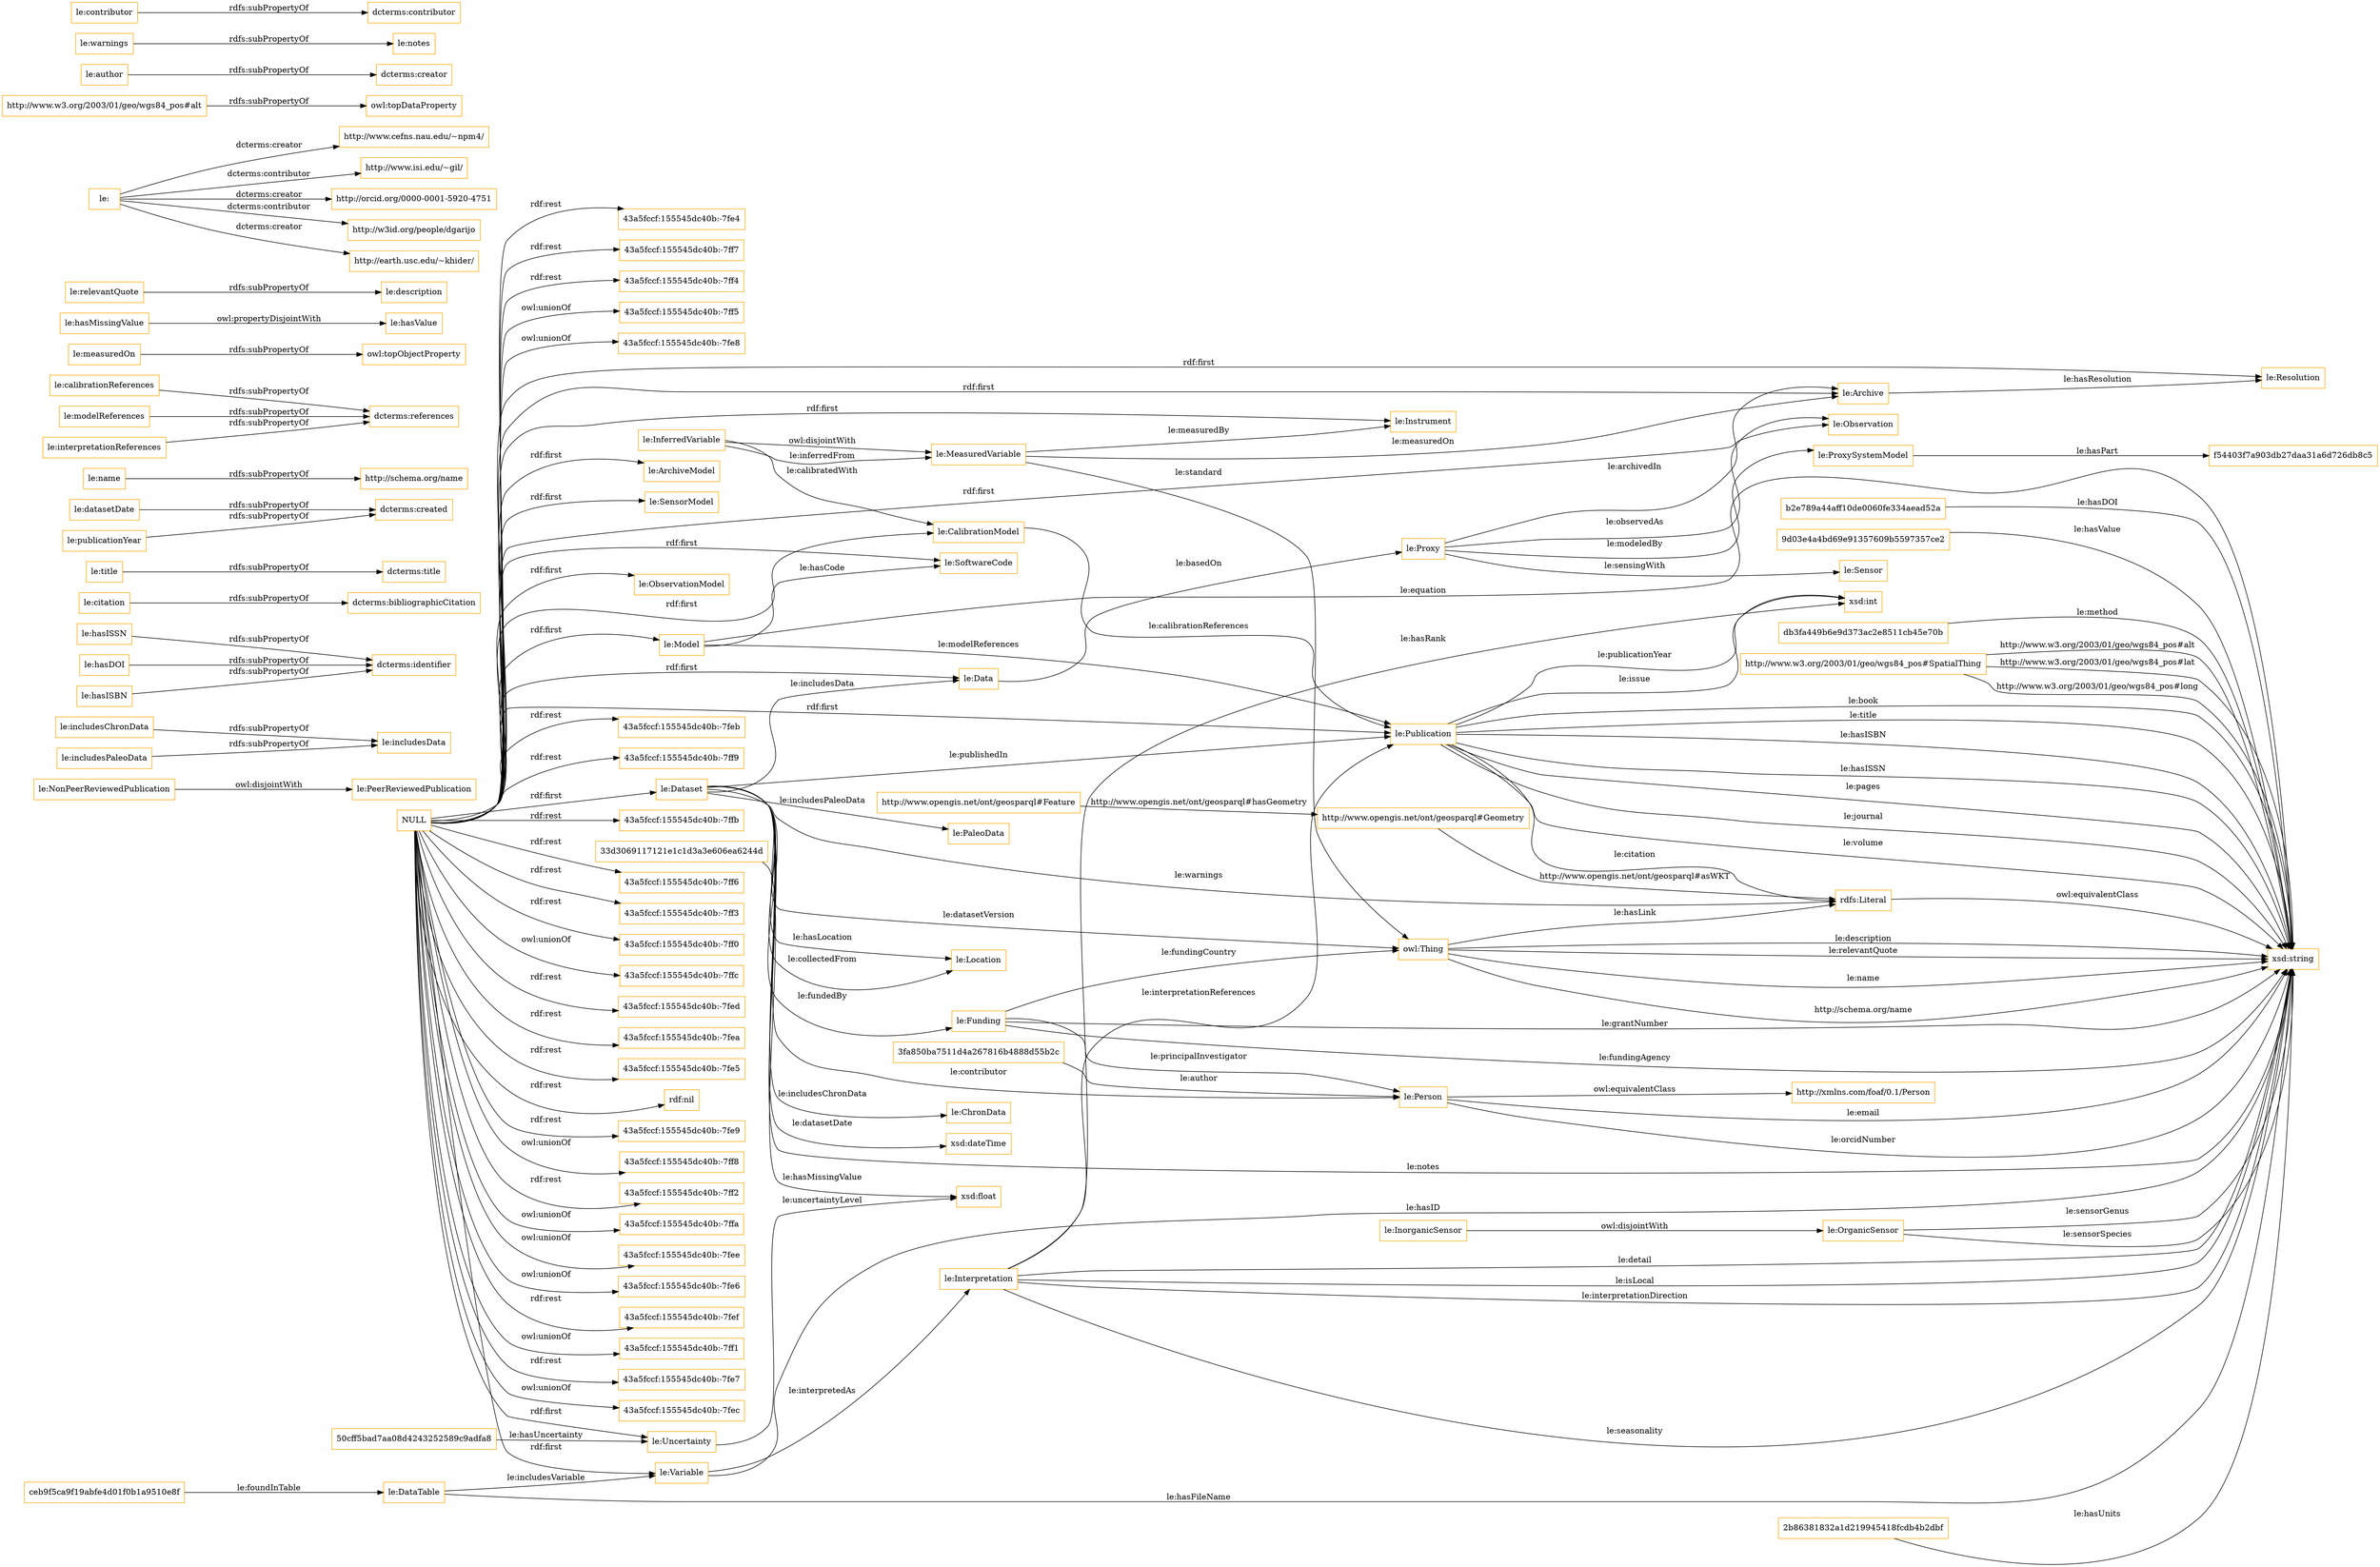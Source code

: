 digraph ar2dtool_diagram { 
rankdir=LR;
size="1501"
node [shape = rectangle, color="orange"]; "le:OrganicSensor" "le:Publication" "2b86381832a1d219945418fcdb4b2dbf" "le:Instrument" "le:Location" "le:ProxySystemModel" "le:InorganicSensor" "b2e789a44aff10de0060fe334aead52a" "le:PaleoData" "le:DataTable" "le:Funding" "le:Resolution" "3fa850ba7511d4a267816b4888d55b2c" "9d03e4a4bd69e91357609b5597357ce2" "http://xmlns.com/foaf/0.1/Person" "db3fa449b6e9d373ac2e8511cb45e70b" "le:PeerReviewedPublication" "le:ChronData" "le:MeasuredVariable" "http://www.opengis.net/ont/geosparql#Geometry" "ceb9f5ca9f19abfe4d01f0b1a9510e8f" "le:ArchiveModel" "le:Uncertainty" "le:SoftwareCode" "http://www.w3.org/2003/01/geo/wgs84_pos#SpatialThing" "le:Interpretation" "le:SensorModel" "le:Data" "le:Proxy" "le:Variable" "le:Model" "33d3069117121e1c1d3a3e606ea6244d" "le:ObservationModel" "le:CalibrationModel" "http://www.opengis.net/ont/geosparql#Feature" "f54403f7a903db27daa31a6d726db8c5" "le:Dataset" "le:Archive" "50cff5bad7aa08d4243252589c9adfa8" "le:Sensor" "le:Person" "le:InferredVariable" "le:NonPeerReviewedPublication" "le:Observation" ; /*classes style*/
	"le:includesChronData" -> "le:includesData" [ label = "rdfs:subPropertyOf" ];
	"le:hasISSN" -> "dcterms:identifier" [ label = "rdfs:subPropertyOf" ];
	"le:InorganicSensor" -> "le:OrganicSensor" [ label = "owl:disjointWith" ];
	"le:citation" -> "dcterms:bibliographicCitation" [ label = "rdfs:subPropertyOf" ];
	"le:title" -> "dcterms:title" [ label = "rdfs:subPropertyOf" ];
	"le:datasetDate" -> "dcterms:created" [ label = "rdfs:subPropertyOf" ];
	"le:name" -> "http://schema.org/name" [ label = "rdfs:subPropertyOf" ];
	"le:calibrationReferences" -> "dcterms:references" [ label = "rdfs:subPropertyOf" ];
	"le:hasDOI" -> "dcterms:identifier" [ label = "rdfs:subPropertyOf" ];
	"NULL" -> "le:Model" [ label = "rdf:first" ];
	"NULL" -> "43a5fccf:155545dc40b:-7feb" [ label = "rdf:rest" ];
	"NULL" -> "43a5fccf:155545dc40b:-7ff9" [ label = "rdf:rest" ];
	"NULL" -> "43a5fccf:155545dc40b:-7ffb" [ label = "rdf:rest" ];
	"NULL" -> "43a5fccf:155545dc40b:-7ff6" [ label = "rdf:rest" ];
	"NULL" -> "le:Data" [ label = "rdf:first" ];
	"NULL" -> "43a5fccf:155545dc40b:-7ff3" [ label = "rdf:rest" ];
	"NULL" -> "le:SoftwareCode" [ label = "rdf:first" ];
	"NULL" -> "43a5fccf:155545dc40b:-7ff0" [ label = "rdf:rest" ];
	"NULL" -> "43a5fccf:155545dc40b:-7ffc" [ label = "owl:unionOf" ];
	"NULL" -> "le:CalibrationModel" [ label = "rdf:first" ];
	"NULL" -> "le:Uncertainty" [ label = "rdf:first" ];
	"NULL" -> "43a5fccf:155545dc40b:-7fed" [ label = "rdf:rest" ];
	"NULL" -> "le:Archive" [ label = "rdf:first" ];
	"NULL" -> "43a5fccf:155545dc40b:-7fea" [ label = "rdf:rest" ];
	"NULL" -> "43a5fccf:155545dc40b:-7fe5" [ label = "rdf:rest" ];
	"NULL" -> "rdf:nil" [ label = "rdf:rest" ];
	"NULL" -> "43a5fccf:155545dc40b:-7fe9" [ label = "rdf:rest" ];
	"NULL" -> "43a5fccf:155545dc40b:-7ff8" [ label = "owl:unionOf" ];
	"NULL" -> "le:Instrument" [ label = "rdf:first" ];
	"NULL" -> "le:ArchiveModel" [ label = "rdf:first" ];
	"NULL" -> "le:Resolution" [ label = "rdf:first" ];
	"NULL" -> "43a5fccf:155545dc40b:-7ff2" [ label = "rdf:rest" ];
	"NULL" -> "43a5fccf:155545dc40b:-7ffa" [ label = "owl:unionOf" ];
	"NULL" -> "43a5fccf:155545dc40b:-7fee" [ label = "owl:unionOf" ];
	"NULL" -> "43a5fccf:155545dc40b:-7fe6" [ label = "owl:unionOf" ];
	"NULL" -> "43a5fccf:155545dc40b:-7fef" [ label = "rdf:rest" ];
	"NULL" -> "le:ObservationModel" [ label = "rdf:first" ];
	"NULL" -> "43a5fccf:155545dc40b:-7ff1" [ label = "owl:unionOf" ];
	"NULL" -> "43a5fccf:155545dc40b:-7fe7" [ label = "rdf:rest" ];
	"NULL" -> "le:Variable" [ label = "rdf:first" ];
	"NULL" -> "43a5fccf:155545dc40b:-7fec" [ label = "owl:unionOf" ];
	"NULL" -> "le:Dataset" [ label = "rdf:first" ];
	"NULL" -> "43a5fccf:155545dc40b:-7fe4" [ label = "rdf:rest" ];
	"NULL" -> "le:Observation" [ label = "rdf:first" ];
	"NULL" -> "43a5fccf:155545dc40b:-7ff7" [ label = "rdf:rest" ];
	"NULL" -> "le:SensorModel" [ label = "rdf:first" ];
	"NULL" -> "43a5fccf:155545dc40b:-7ff4" [ label = "rdf:rest" ];
	"NULL" -> "43a5fccf:155545dc40b:-7ff5" [ label = "owl:unionOf" ];
	"NULL" -> "le:Publication" [ label = "rdf:first" ];
	"NULL" -> "43a5fccf:155545dc40b:-7fe8" [ label = "owl:unionOf" ];
	"le:measuredOn" -> "owl:topObjectProperty" [ label = "rdfs:subPropertyOf" ];
	"le:hasMissingValue" -> "le:hasValue" [ label = "owl:propertyDisjointWith" ];
	"le:relevantQuote" -> "le:description" [ label = "rdfs:subPropertyOf" ];
	"le:" -> "http://www.cefns.nau.edu/~npm4/" [ label = "dcterms:creator" ];
	"le:" -> "http://www.isi.edu/~gil/" [ label = "dcterms:contributor" ];
	"le:" -> "http://orcid.org/0000-0001-5920-4751" [ label = "dcterms:creator" ];
	"le:" -> "http://w3id.org/people/dgarijo" [ label = "dcterms:contributor" ];
	"le:" -> "http://earth.usc.edu/~khider/" [ label = "dcterms:creator" ];
	"http://www.w3.org/2003/01/geo/wgs84_pos#alt" -> "owl:topDataProperty" [ label = "rdfs:subPropertyOf" ];
	"le:author" -> "dcterms:creator" [ label = "rdfs:subPropertyOf" ];
	"le:warnings" -> "le:notes" [ label = "rdfs:subPropertyOf" ];
	"le:modelReferences" -> "dcterms:references" [ label = "rdfs:subPropertyOf" ];
	"le:includesPaleoData" -> "le:includesData" [ label = "rdfs:subPropertyOf" ];
	"le:hasISBN" -> "dcterms:identifier" [ label = "rdfs:subPropertyOf" ];
	"le:NonPeerReviewedPublication" -> "le:PeerReviewedPublication" [ label = "owl:disjointWith" ];
	"rdfs:Literal" -> "xsd:string" [ label = "owl:equivalentClass" ];
	"le:publicationYear" -> "dcterms:created" [ label = "rdfs:subPropertyOf" ];
	"le:contributor" -> "dcterms:contributor" [ label = "rdfs:subPropertyOf" ];
	"le:InferredVariable" -> "le:MeasuredVariable" [ label = "owl:disjointWith" ];
	"le:interpretationReferences" -> "dcterms:references" [ label = "rdfs:subPropertyOf" ];
	"le:Person" -> "http://xmlns.com/foaf/0.1/Person" [ label = "owl:equivalentClass" ];
	"le:Interpretation" -> "xsd:string" [ label = "le:interpretationDirection" ];
	"33d3069117121e1c1d3a3e606ea6244d" -> "xsd:float" [ label = "le:hasMissingValue" ];
	"le:Funding" -> "owl:Thing" [ label = "le:fundingCountry" ];
	"9d03e4a4bd69e91357609b5597357ce2" -> "xsd:string" [ label = "le:hasValue" ];
	"db3fa449b6e9d373ac2e8511cb45e70b" -> "xsd:string" [ label = "le:method" ];
	"http://www.opengis.net/ont/geosparql#Geometry" -> "rdfs:Literal" [ label = "http://www.opengis.net/ont/geosparql#asWKT" ];
	"le:OrganicSensor" -> "xsd:string" [ label = "le:sensorGenus" ];
	"le:Interpretation" -> "xsd:string" [ label = "le:seasonality" ];
	"le:MeasuredVariable" -> "owl:Thing" [ label = "le:standard" ];
	"le:Dataset" -> "xsd:string" [ label = "le:notes" ];
	"le:Interpretation" -> "le:Publication" [ label = "le:interpretationReferences" ];
	"le:Publication" -> "xsd:string" [ label = "le:hasISSN" ];
	"le:Publication" -> "xsd:int" [ label = "le:publicationYear" ];
	"le:OrganicSensor" -> "xsd:string" [ label = "le:sensorSpecies" ];
	"le:Funding" -> "le:Person" [ label = "le:principalInvestigator" ];
	"le:MeasuredVariable" -> "le:Archive" [ label = "le:measuredOn" ];
	"le:Publication" -> "xsd:string" [ label = "le:pages" ];
	"le:Proxy" -> "le:Observation" [ label = "le:observedAs" ];
	"owl:Thing" -> "xsd:string" [ label = "le:name" ];
	"le:InferredVariable" -> "le:MeasuredVariable" [ label = "le:inferredFrom" ];
	"le:CalibrationModel" -> "le:Publication" [ label = "le:calibrationReferences" ];
	"le:Publication" -> "rdfs:Literal" [ label = "le:citation" ];
	"le:DataTable" -> "le:Variable" [ label = "le:includesVariable" ];
	"le:Dataset" -> "rdfs:Literal" [ label = "le:warnings" ];
	"le:Person" -> "xsd:string" [ label = "le:email" ];
	"le:Funding" -> "xsd:string" [ label = "le:fundingAgency" ];
	"le:Model" -> "le:Publication" [ label = "le:modelReferences" ];
	"owl:Thing" -> "rdfs:Literal" [ label = "le:hasLink" ];
	"le:Proxy" -> "le:Archive" [ label = "le:archivedIn" ];
	"le:Dataset" -> "le:Data" [ label = "le:includesData" ];
	"http://www.w3.org/2003/01/geo/wgs84_pos#SpatialThing" -> "xsd:string" [ label = "http://www.w3.org/2003/01/geo/wgs84_pos#lat" ];
	"le:Publication" -> "xsd:int" [ label = "le:issue" ];
	"le:InferredVariable" -> "le:CalibrationModel" [ label = "le:calibratedWith" ];
	"le:Publication" -> "xsd:string" [ label = "le:journal" ];
	"le:DataTable" -> "xsd:string" [ label = "le:hasFileName" ];
	"b2e789a44aff10de0060fe334aead52a" -> "xsd:string" [ label = "le:hasDOI" ];
	"le:Publication" -> "xsd:string" [ label = "le:volume" ];
	"le:Dataset" -> "le:Funding" [ label = "le:fundedBy" ];
	"le:Variable" -> "xsd:string" [ label = "le:hasID" ];
	"le:Publication" -> "xsd:string" [ label = "le:book" ];
	"owl:Thing" -> "xsd:string" [ label = "http://schema.org/name" ];
	"le:Dataset" -> "le:ChronData" [ label = "le:includesChronData" ];
	"http://www.opengis.net/ont/geosparql#Feature" -> "http://www.opengis.net/ont/geosparql#Geometry" [ label = "http://www.opengis.net/ont/geosparql#hasGeometry" ];
	"50cff5bad7aa08d4243252589c9adfa8" -> "le:Uncertainty" [ label = "le:hasUncertainty" ];
	"le:Proxy" -> "le:ProxySystemModel" [ label = "le:modeledBy" ];
	"le:Publication" -> "xsd:string" [ label = "le:title" ];
	"owl:Thing" -> "xsd:string" [ label = "le:description" ];
	"2b86381832a1d219945418fcdb4b2dbf" -> "xsd:string" [ label = "le:hasUnits" ];
	"http://www.w3.org/2003/01/geo/wgs84_pos#SpatialThing" -> "xsd:string" [ label = "http://www.w3.org/2003/01/geo/wgs84_pos#long" ];
	"http://www.w3.org/2003/01/geo/wgs84_pos#SpatialThing" -> "xsd:string" [ label = "http://www.w3.org/2003/01/geo/wgs84_pos#alt" ];
	"le:Variable" -> "le:Interpretation" [ label = "le:interpretedAs" ];
	"le:Dataset" -> "le:Publication" [ label = "le:publishedIn" ];
	"le:Person" -> "xsd:string" [ label = "le:orcidNumber" ];
	"ceb9f5ca9f19abfe4d01f0b1a9510e8f" -> "le:DataTable" [ label = "le:foundInTable" ];
	"le:MeasuredVariable" -> "le:Instrument" [ label = "le:measuredBy" ];
	"le:Dataset" -> "le:Location" [ label = "le:collectedFrom" ];
	"owl:Thing" -> "xsd:string" [ label = "le:relevantQuote" ];
	"le:Interpretation" -> "xsd:string" [ label = "le:detail" ];
	"le:Dataset" -> "le:Person" [ label = "le:contributor" ];
	"le:Interpretation" -> "xsd:int" [ label = "le:hasRank" ];
	"le:Dataset" -> "le:Location" [ label = "le:hasLocation" ];
	"le:Proxy" -> "le:Sensor" [ label = "le:sensingWith" ];
	"le:Dataset" -> "owl:Thing" [ label = "le:datasetVersion" ];
	"le:Data" -> "le:Proxy" [ label = "le:basedOn" ];
	"le:Publication" -> "xsd:string" [ label = "le:hasISBN" ];
	"le:ProxySystemModel" -> "f54403f7a903db27daa31a6d726db8c5" [ label = "le:hasPart" ];
	"le:Interpretation" -> "xsd:string" [ label = "le:isLocal" ];
	"le:Archive" -> "le:Resolution" [ label = "le:hasResolution" ];
	"le:Funding" -> "xsd:string" [ label = "le:grantNumber" ];
	"le:Uncertainty" -> "xsd:float" [ label = "le:uncertaintyLevel" ];
	"le:Model" -> "xsd:string" [ label = "le:equation" ];
	"3fa850ba7511d4a267816b4888d55b2c" -> "le:Person" [ label = "le:author" ];
	"le:Dataset" -> "le:PaleoData" [ label = "le:includesPaleoData" ];
	"le:Model" -> "le:SoftwareCode" [ label = "le:hasCode" ];
	"le:Dataset" -> "xsd:dateTime" [ label = "le:datasetDate" ];

}
